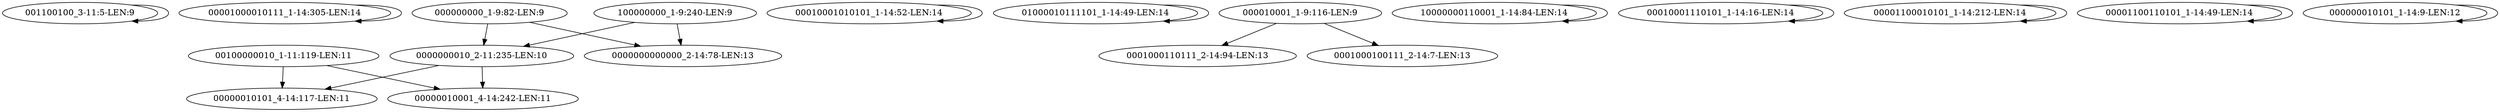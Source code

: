 digraph G {
    "001100100_3-11:5-LEN:9" -> "001100100_3-11:5-LEN:9";
    "00001000010111_1-14:305-LEN:14" -> "00001000010111_1-14:305-LEN:14";
    "0000000010_2-11:235-LEN:10" -> "00000010101_4-14:117-LEN:11";
    "0000000010_2-11:235-LEN:10" -> "00000010001_4-14:242-LEN:11";
    "000000000_1-9:82-LEN:9" -> "0000000010_2-11:235-LEN:10";
    "000000000_1-9:82-LEN:9" -> "0000000000000_2-14:78-LEN:13";
    "00010001010101_1-14:52-LEN:14" -> "00010001010101_1-14:52-LEN:14";
    "01000010111101_1-14:49-LEN:14" -> "01000010111101_1-14:49-LEN:14";
    "000010001_1-9:116-LEN:9" -> "0001000110111_2-14:94-LEN:13";
    "000010001_1-9:116-LEN:9" -> "0001000100111_2-14:7-LEN:13";
    "00100000010_1-11:119-LEN:11" -> "00000010101_4-14:117-LEN:11";
    "00100000010_1-11:119-LEN:11" -> "00000010001_4-14:242-LEN:11";
    "10000000110001_1-14:84-LEN:14" -> "10000000110001_1-14:84-LEN:14";
    "00010001110101_1-14:16-LEN:14" -> "00010001110101_1-14:16-LEN:14";
    "100000000_1-9:240-LEN:9" -> "0000000010_2-11:235-LEN:10";
    "100000000_1-9:240-LEN:9" -> "0000000000000_2-14:78-LEN:13";
    "00001100010101_1-14:212-LEN:14" -> "00001100010101_1-14:212-LEN:14";
    "00001100110101_1-14:49-LEN:14" -> "00001100110101_1-14:49-LEN:14";
    "000000010101_1-14:9-LEN:12" -> "000000010101_1-14:9-LEN:12";
}
